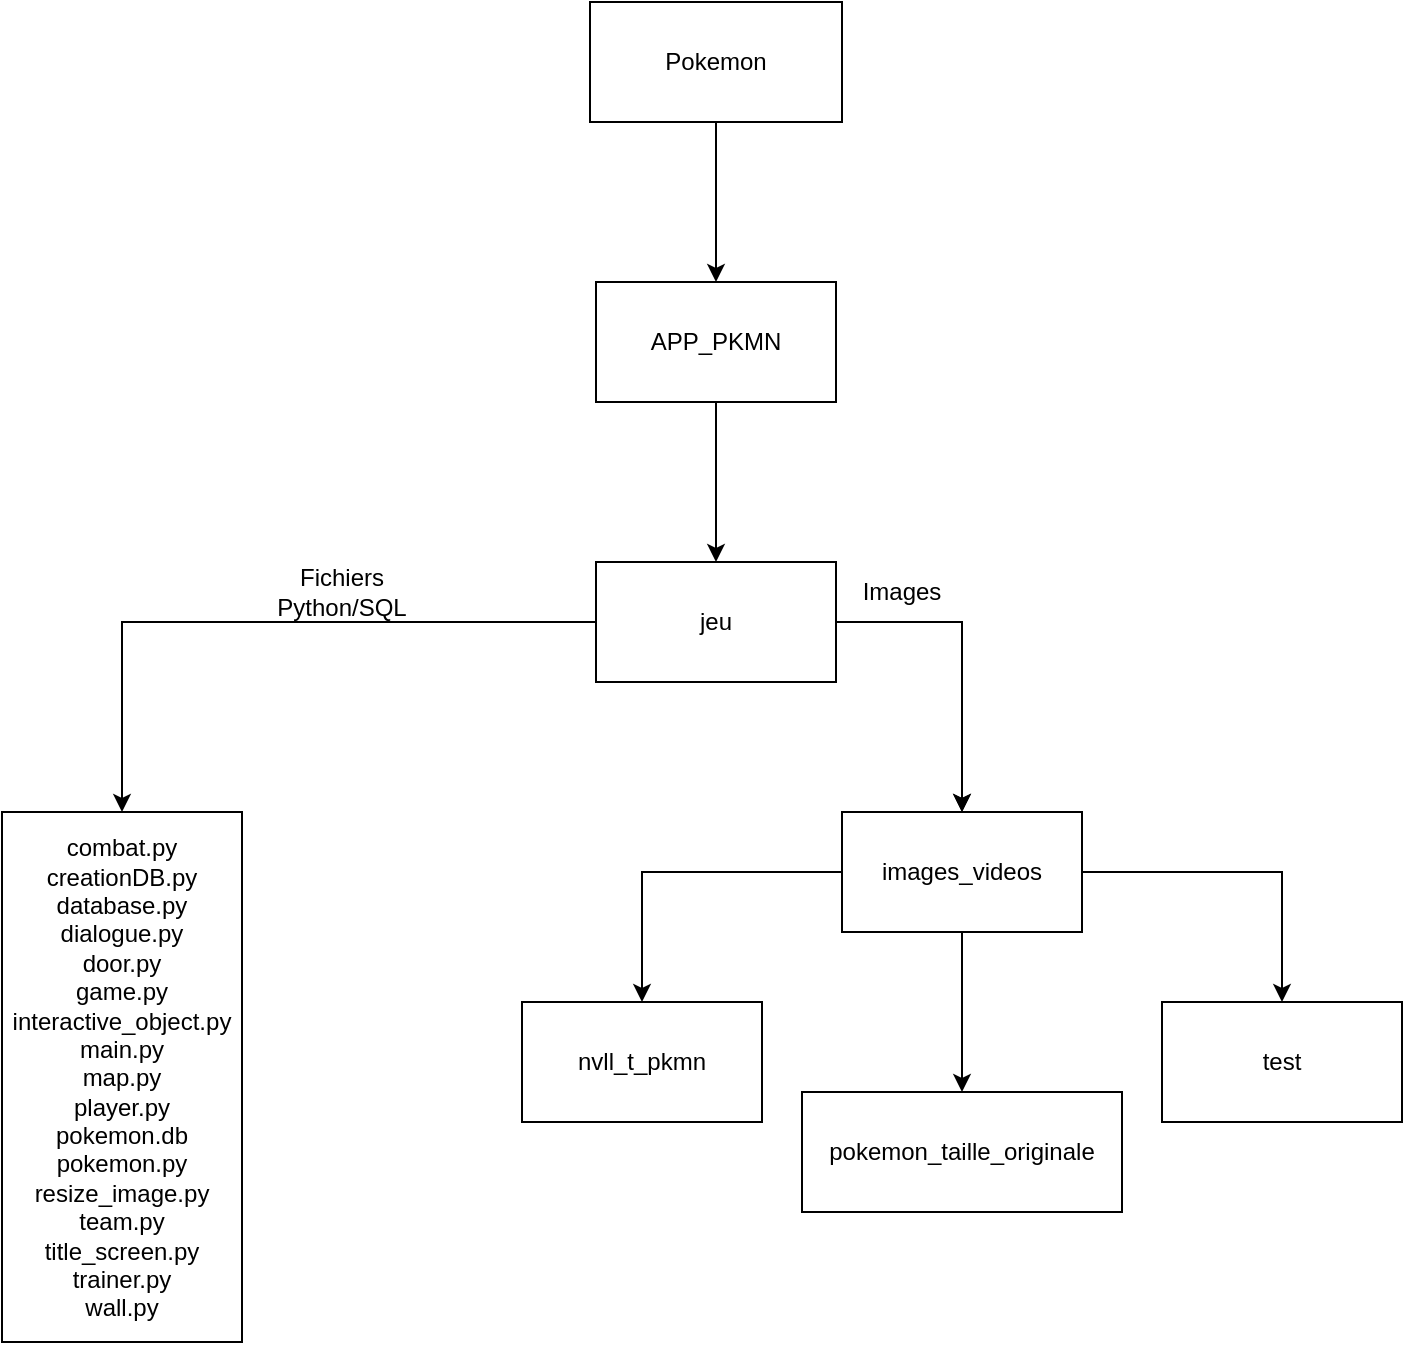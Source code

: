 <mxfile version="24.7.5">
  <diagram name="Page-1" id="qt3saRX1gm0jep3i0dzl">
    <mxGraphModel dx="1338" dy="828" grid="1" gridSize="10" guides="1" tooltips="1" connect="1" arrows="1" fold="1" page="1" pageScale="1" pageWidth="827" pageHeight="1169" math="0" shadow="0">
      <root>
        <mxCell id="0" />
        <mxCell id="1" parent="0" />
        <mxCell id="QJKMBpkT0Tbk8P4YynjV-4" value="" style="edgeStyle=orthogonalEdgeStyle;rounded=0;orthogonalLoop=1;jettySize=auto;html=1;" edge="1" parent="1" source="QJKMBpkT0Tbk8P4YynjV-1" target="QJKMBpkT0Tbk8P4YynjV-3">
          <mxGeometry relative="1" as="geometry" />
        </mxCell>
        <mxCell id="QJKMBpkT0Tbk8P4YynjV-1" value="Pokemon" style="rounded=0;whiteSpace=wrap;html=1;" vertex="1" parent="1">
          <mxGeometry x="354" y="120" width="126" height="60" as="geometry" />
        </mxCell>
        <mxCell id="QJKMBpkT0Tbk8P4YynjV-6" value="" style="edgeStyle=orthogonalEdgeStyle;rounded=0;orthogonalLoop=1;jettySize=auto;html=1;" edge="1" parent="1" source="QJKMBpkT0Tbk8P4YynjV-3" target="QJKMBpkT0Tbk8P4YynjV-5">
          <mxGeometry relative="1" as="geometry" />
        </mxCell>
        <mxCell id="QJKMBpkT0Tbk8P4YynjV-3" value="APP_PKMN" style="whiteSpace=wrap;html=1;rounded=0;" vertex="1" parent="1">
          <mxGeometry x="357" y="260" width="120" height="60" as="geometry" />
        </mxCell>
        <mxCell id="QJKMBpkT0Tbk8P4YynjV-8" value="" style="edgeStyle=orthogonalEdgeStyle;rounded=0;orthogonalLoop=1;jettySize=auto;html=1;" edge="1" parent="1" source="QJKMBpkT0Tbk8P4YynjV-5" target="QJKMBpkT0Tbk8P4YynjV-7">
          <mxGeometry relative="1" as="geometry" />
        </mxCell>
        <mxCell id="QJKMBpkT0Tbk8P4YynjV-9" value="" style="edgeStyle=orthogonalEdgeStyle;rounded=0;orthogonalLoop=1;jettySize=auto;html=1;" edge="1" parent="1" source="QJKMBpkT0Tbk8P4YynjV-5" target="QJKMBpkT0Tbk8P4YynjV-7">
          <mxGeometry relative="1" as="geometry" />
        </mxCell>
        <mxCell id="QJKMBpkT0Tbk8P4YynjV-11" value="" style="edgeStyle=orthogonalEdgeStyle;rounded=0;orthogonalLoop=1;jettySize=auto;html=1;" edge="1" parent="1" source="QJKMBpkT0Tbk8P4YynjV-5" target="QJKMBpkT0Tbk8P4YynjV-10">
          <mxGeometry relative="1" as="geometry" />
        </mxCell>
        <mxCell id="QJKMBpkT0Tbk8P4YynjV-5" value="jeu" style="whiteSpace=wrap;html=1;rounded=0;" vertex="1" parent="1">
          <mxGeometry x="357" y="400" width="120" height="60" as="geometry" />
        </mxCell>
        <mxCell id="QJKMBpkT0Tbk8P4YynjV-13" value="" style="edgeStyle=orthogonalEdgeStyle;rounded=0;orthogonalLoop=1;jettySize=auto;html=1;" edge="1" parent="1" source="QJKMBpkT0Tbk8P4YynjV-7" target="QJKMBpkT0Tbk8P4YynjV-12">
          <mxGeometry relative="1" as="geometry" />
        </mxCell>
        <mxCell id="QJKMBpkT0Tbk8P4YynjV-15" value="" style="edgeStyle=orthogonalEdgeStyle;rounded=0;orthogonalLoop=1;jettySize=auto;html=1;" edge="1" parent="1" source="QJKMBpkT0Tbk8P4YynjV-7" target="QJKMBpkT0Tbk8P4YynjV-14">
          <mxGeometry relative="1" as="geometry" />
        </mxCell>
        <mxCell id="QJKMBpkT0Tbk8P4YynjV-17" value="" style="edgeStyle=orthogonalEdgeStyle;rounded=0;orthogonalLoop=1;jettySize=auto;html=1;" edge="1" parent="1" source="QJKMBpkT0Tbk8P4YynjV-7" target="QJKMBpkT0Tbk8P4YynjV-16">
          <mxGeometry relative="1" as="geometry" />
        </mxCell>
        <mxCell id="QJKMBpkT0Tbk8P4YynjV-7" value="images_videos" style="whiteSpace=wrap;html=1;rounded=0;" vertex="1" parent="1">
          <mxGeometry x="480" y="525" width="120" height="60" as="geometry" />
        </mxCell>
        <mxCell id="QJKMBpkT0Tbk8P4YynjV-10" value="combat.py&lt;div&gt;creationDB.py&lt;/div&gt;&lt;div&gt;database.py&lt;/div&gt;&lt;div&gt;dialogue.py&lt;/div&gt;&lt;div&gt;door.py&lt;/div&gt;&lt;div&gt;game.py&lt;/div&gt;&lt;div&gt;interactive_object.py&lt;/div&gt;&lt;div&gt;main.py&lt;/div&gt;&lt;div&gt;map.py&lt;/div&gt;&lt;div&gt;player.py&lt;/div&gt;&lt;div&gt;pokemon.db&lt;/div&gt;&lt;div&gt;pokemon.py&lt;/div&gt;&lt;div&gt;resize_image.py&lt;/div&gt;&lt;div&gt;team.py&lt;/div&gt;&lt;div&gt;title_screen.py&lt;/div&gt;&lt;div&gt;trainer.py&lt;/div&gt;&lt;div&gt;wall.py&lt;/div&gt;" style="whiteSpace=wrap;html=1;rounded=0;" vertex="1" parent="1">
          <mxGeometry x="60" y="525" width="120" height="265" as="geometry" />
        </mxCell>
        <mxCell id="QJKMBpkT0Tbk8P4YynjV-12" value="pokemon_taille_originale" style="whiteSpace=wrap;html=1;rounded=0;" vertex="1" parent="1">
          <mxGeometry x="460" y="665" width="160" height="60" as="geometry" />
        </mxCell>
        <mxCell id="QJKMBpkT0Tbk8P4YynjV-14" value="nvll_t_pkmn" style="whiteSpace=wrap;html=1;rounded=0;" vertex="1" parent="1">
          <mxGeometry x="320" y="620" width="120" height="60" as="geometry" />
        </mxCell>
        <mxCell id="QJKMBpkT0Tbk8P4YynjV-16" value="test" style="whiteSpace=wrap;html=1;rounded=0;" vertex="1" parent="1">
          <mxGeometry x="640" y="620" width="120" height="60" as="geometry" />
        </mxCell>
        <mxCell id="QJKMBpkT0Tbk8P4YynjV-18" value="Fichiers Python/SQL" style="text;html=1;align=center;verticalAlign=middle;whiteSpace=wrap;rounded=0;" vertex="1" parent="1">
          <mxGeometry x="200" y="400" width="60" height="30" as="geometry" />
        </mxCell>
        <mxCell id="QJKMBpkT0Tbk8P4YynjV-19" value="Images" style="text;html=1;align=center;verticalAlign=middle;whiteSpace=wrap;rounded=0;" vertex="1" parent="1">
          <mxGeometry x="480" y="400" width="60" height="30" as="geometry" />
        </mxCell>
      </root>
    </mxGraphModel>
  </diagram>
</mxfile>
